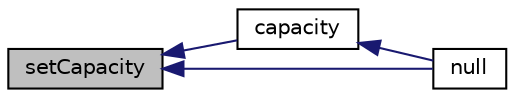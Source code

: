 digraph "setCapacity"
{
  bgcolor="transparent";
  edge [fontname="Helvetica",fontsize="10",labelfontname="Helvetica",labelfontsize="10"];
  node [fontname="Helvetica",fontsize="10",shape=record];
  rankdir="LR";
  Node72 [label="setCapacity",height=0.2,width=0.4,color="black", fillcolor="grey75", style="filled", fontcolor="black"];
  Node72 -> Node73 [dir="back",color="midnightblue",fontsize="10",style="solid",fontname="Helvetica"];
  Node73 [label="capacity",height=0.2,width=0.4,color="black",URL="$a27565.html#a564a7790acc7ff1a57a1f32759f7a58a",tooltip="Size of the underlying storage. "];
  Node73 -> Node74 [dir="back",color="midnightblue",fontsize="10",style="solid",fontname="Helvetica"];
  Node74 [label="null",height=0.2,width=0.4,color="black",URL="$a27565.html#a455b1da3da583022305655c014bcf248",tooltip="Return a null field. "];
  Node72 -> Node74 [dir="back",color="midnightblue",fontsize="10",style="solid",fontname="Helvetica"];
}
